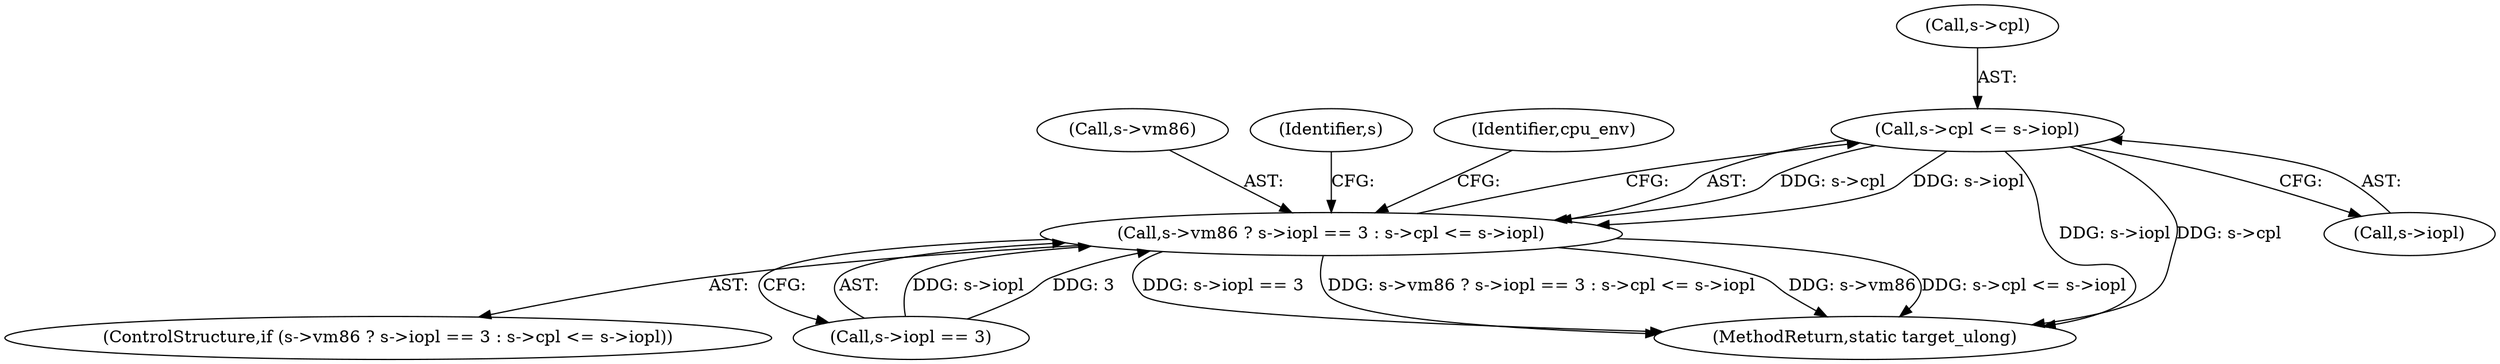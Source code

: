 digraph "0_qemu_30663fd26c0307e414622c7a8607fbc04f92ec14@pointer" {
"1007719" [label="(Call,s->cpl <= s->iopl)"];
"1007710" [label="(Call,s->vm86 ? s->iopl == 3 : s->cpl <= s->iopl)"];
"1011840" [label="(MethodReturn,static target_ulong)"];
"1007720" [label="(Call,s->cpl)"];
"1007711" [label="(Call,s->vm86)"];
"1007709" [label="(ControlStructure,if (s->vm86 ? s->iopl == 3 : s->cpl <= s->iopl))"];
"1007743" [label="(Identifier,s)"];
"1007719" [label="(Call,s->cpl <= s->iopl)"];
"1007728" [label="(Identifier,cpu_env)"];
"1007714" [label="(Call,s->iopl == 3)"];
"1007723" [label="(Call,s->iopl)"];
"1007710" [label="(Call,s->vm86 ? s->iopl == 3 : s->cpl <= s->iopl)"];
"1007719" -> "1007710"  [label="AST: "];
"1007719" -> "1007723"  [label="CFG: "];
"1007720" -> "1007719"  [label="AST: "];
"1007723" -> "1007719"  [label="AST: "];
"1007710" -> "1007719"  [label="CFG: "];
"1007719" -> "1011840"  [label="DDG: s->iopl"];
"1007719" -> "1011840"  [label="DDG: s->cpl"];
"1007719" -> "1007710"  [label="DDG: s->cpl"];
"1007719" -> "1007710"  [label="DDG: s->iopl"];
"1007710" -> "1007709"  [label="AST: "];
"1007710" -> "1007714"  [label="CFG: "];
"1007711" -> "1007710"  [label="AST: "];
"1007714" -> "1007710"  [label="AST: "];
"1007728" -> "1007710"  [label="CFG: "];
"1007743" -> "1007710"  [label="CFG: "];
"1007710" -> "1011840"  [label="DDG: s->vm86"];
"1007710" -> "1011840"  [label="DDG: s->cpl <= s->iopl"];
"1007710" -> "1011840"  [label="DDG: s->iopl == 3"];
"1007710" -> "1011840"  [label="DDG: s->vm86 ? s->iopl == 3 : s->cpl <= s->iopl"];
"1007714" -> "1007710"  [label="DDG: s->iopl"];
"1007714" -> "1007710"  [label="DDG: 3"];
}
